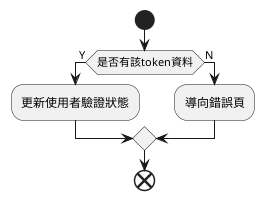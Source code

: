 @startuml
start
    if(是否有該token資料) then (Y)
        :更新使用者驗證狀態;
    else (N)
        :導向錯誤頁;
    endif
end
@enduml